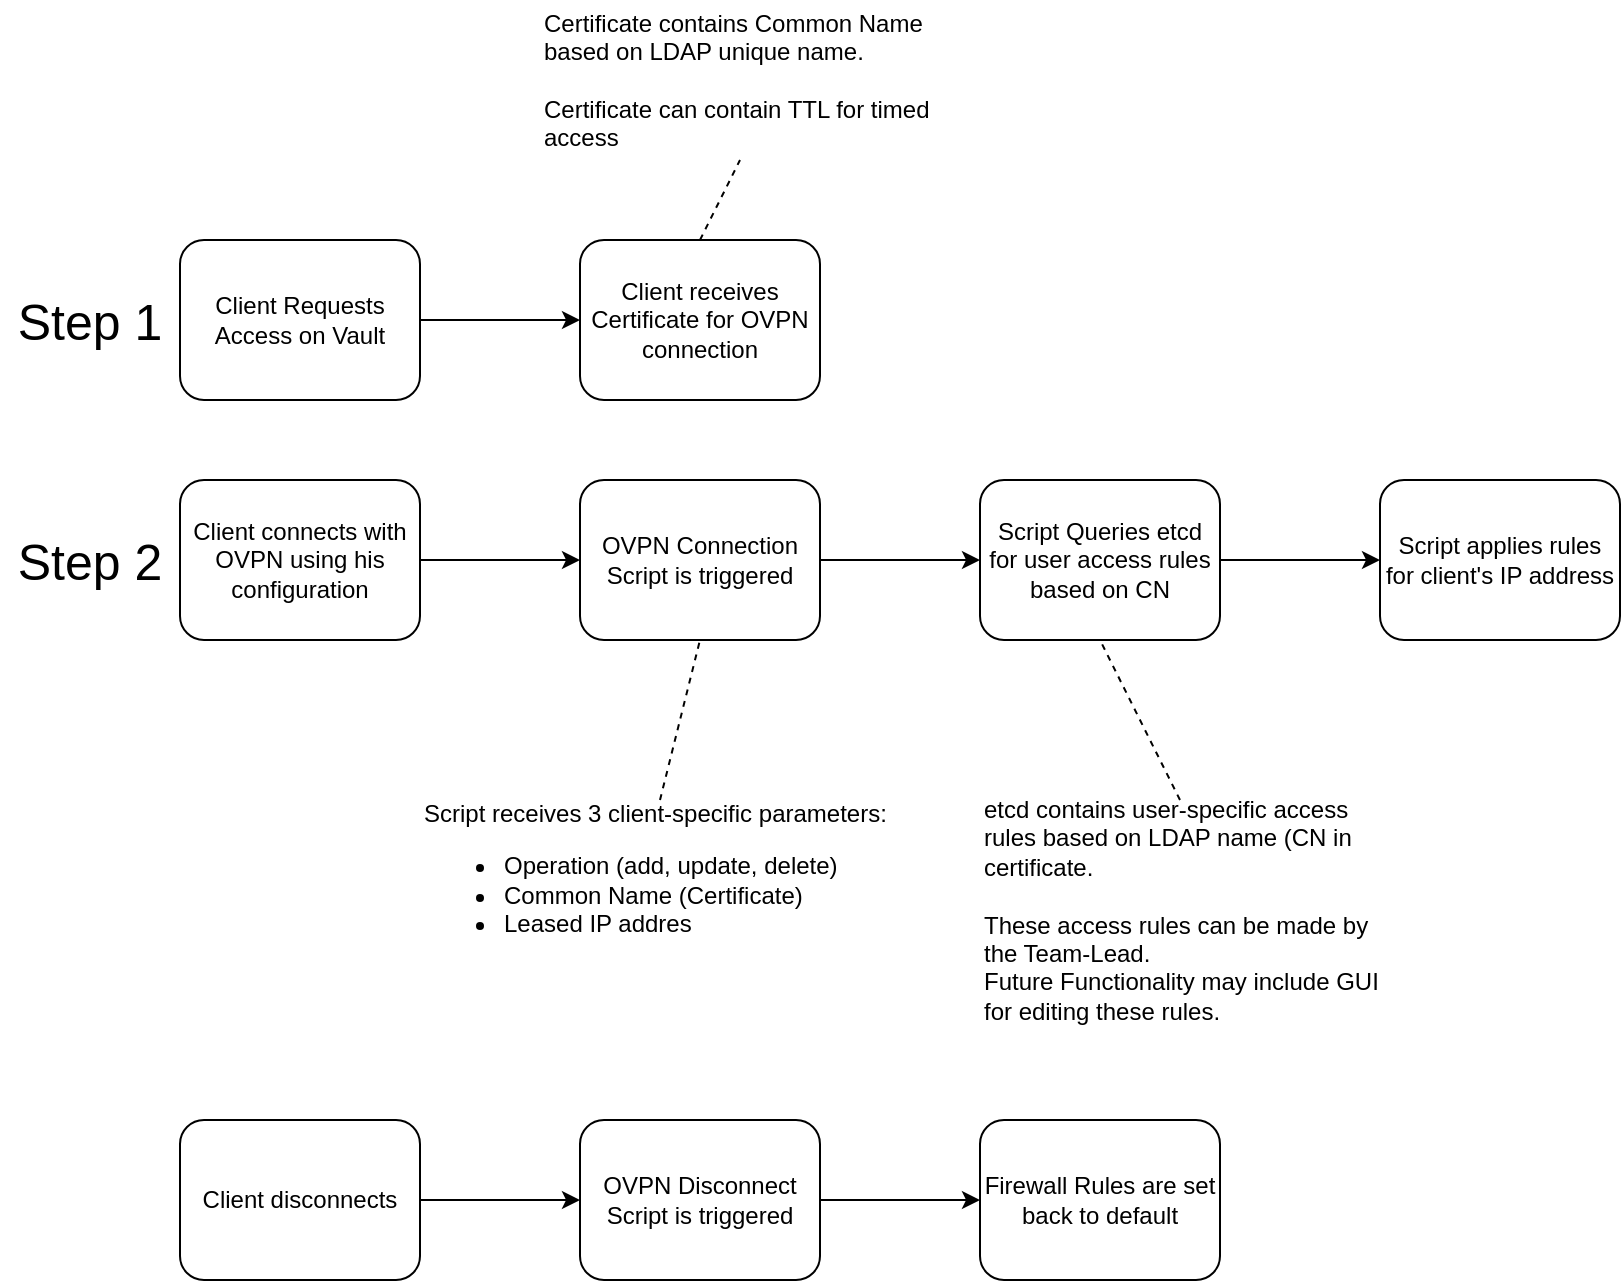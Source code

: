 <mxfile version="10.8.1" type="github"><diagram id="prTZtIy7Ow2RfpjVLrEq" name="Page-1"><mxGraphModel dx="1162" dy="663" grid="1" gridSize="10" guides="1" tooltips="1" connect="1" arrows="1" fold="1" page="1" pageScale="1" pageWidth="1100" pageHeight="850" math="0" shadow="0"><root><mxCell id="0"/><mxCell id="1" parent="0"/><mxCell id="HtCAxLqlu50KT-cvskXM-3" value="" style="edgeStyle=orthogonalEdgeStyle;rounded=0;orthogonalLoop=1;jettySize=auto;html=1;" parent="1" source="HtCAxLqlu50KT-cvskXM-1" target="HtCAxLqlu50KT-cvskXM-2" edge="1"><mxGeometry relative="1" as="geometry"/></mxCell><mxCell id="HtCAxLqlu50KT-cvskXM-1" value="Client Requests Access on Vault" style="shape=ext;rounded=1;html=1;whiteSpace=wrap;" parent="1" vertex="1"><mxGeometry x="120" y="120" width="120" height="80" as="geometry"/></mxCell><mxCell id="HtCAxLqlu50KT-cvskXM-2" value="Client receives Certificate for OVPN connection" style="shape=ext;rounded=1;html=1;whiteSpace=wrap;" parent="1" vertex="1"><mxGeometry x="320" y="120" width="120" height="80" as="geometry"/></mxCell><mxCell id="HtCAxLqlu50KT-cvskXM-6" value="" style="edgeStyle=orthogonalEdgeStyle;rounded=0;orthogonalLoop=1;jettySize=auto;html=1;" parent="1" source="HtCAxLqlu50KT-cvskXM-4" target="HtCAxLqlu50KT-cvskXM-5" edge="1"><mxGeometry relative="1" as="geometry"/></mxCell><mxCell id="HtCAxLqlu50KT-cvskXM-4" value="Client connects with OVPN using his configuration" style="shape=ext;rounded=1;html=1;whiteSpace=wrap;" parent="1" vertex="1"><mxGeometry x="120" y="240" width="120" height="80" as="geometry"/></mxCell><mxCell id="HtCAxLqlu50KT-cvskXM-8" value="" style="edgeStyle=orthogonalEdgeStyle;rounded=0;orthogonalLoop=1;jettySize=auto;html=1;" parent="1" source="HtCAxLqlu50KT-cvskXM-5" target="HtCAxLqlu50KT-cvskXM-7" edge="1"><mxGeometry relative="1" as="geometry"/></mxCell><mxCell id="HtCAxLqlu50KT-cvskXM-5" value="OVPN Connection Script is triggered&lt;br&gt;" style="shape=ext;rounded=1;html=1;whiteSpace=wrap;" parent="1" vertex="1"><mxGeometry x="320" y="240" width="120" height="80" as="geometry"/></mxCell><mxCell id="HtCAxLqlu50KT-cvskXM-10" value="" style="edgeStyle=orthogonalEdgeStyle;rounded=0;orthogonalLoop=1;jettySize=auto;html=1;" parent="1" source="HtCAxLqlu50KT-cvskXM-7" target="HtCAxLqlu50KT-cvskXM-9" edge="1"><mxGeometry relative="1" as="geometry"/></mxCell><mxCell id="HtCAxLqlu50KT-cvskXM-7" value="Script Queries etcd for user access rules based on CN" style="shape=ext;rounded=1;html=1;whiteSpace=wrap;" parent="1" vertex="1"><mxGeometry x="520" y="240" width="120" height="80" as="geometry"/></mxCell><mxCell id="HtCAxLqlu50KT-cvskXM-9" value="Script applies rules for client's IP address" style="shape=ext;rounded=1;html=1;whiteSpace=wrap;" parent="1" vertex="1"><mxGeometry x="720" y="240" width="120" height="80" as="geometry"/></mxCell><mxCell id="HtCAxLqlu50KT-cvskXM-12" value="Script receives 3 client-specific parameters:&lt;br&gt;&lt;ul&gt;&lt;li&gt;Operation (add, update, delete)&lt;/li&gt;&lt;li&gt;Common Name (Certificate)&lt;/li&gt;&lt;li&gt;Leased IP addres&lt;/li&gt;&lt;/ul&gt;" style="text;html=1;strokeColor=none;fillColor=none;align=left;verticalAlign=middle;whiteSpace=wrap;rounded=0;" parent="1" vertex="1"><mxGeometry x="240" y="400" width="240" height="80" as="geometry"/></mxCell><mxCell id="HtCAxLqlu50KT-cvskXM-13" value="" style="endArrow=none;dashed=1;html=1;entryX=0.5;entryY=1;entryDx=0;entryDy=0;exitX=0.5;exitY=0;exitDx=0;exitDy=0;" parent="1" source="HtCAxLqlu50KT-cvskXM-12" target="HtCAxLqlu50KT-cvskXM-5" edge="1"><mxGeometry width="50" height="50" relative="1" as="geometry"><mxPoint x="120" y="480" as="sourcePoint"/><mxPoint x="360" y="350" as="targetPoint"/></mxGeometry></mxCell><mxCell id="HtCAxLqlu50KT-cvskXM-14" value="etcd contains user-specific access rules based on LDAP name (CN in certificate.&lt;br&gt;&lt;br&gt;These access rules can be made by the Team-Lead.&lt;br&gt;Future Functionality may include GUI for editing these rules.&lt;br&gt;" style="text;html=1;strokeColor=none;fillColor=none;align=left;verticalAlign=middle;whiteSpace=wrap;rounded=0;" parent="1" vertex="1"><mxGeometry x="520" y="400" width="200" height="110" as="geometry"/></mxCell><mxCell id="HtCAxLqlu50KT-cvskXM-15" value="" style="endArrow=none;dashed=1;html=1;entryX=0.5;entryY=1;entryDx=0;entryDy=0;exitX=0.5;exitY=0;exitDx=0;exitDy=0;" parent="1" source="HtCAxLqlu50KT-cvskXM-14" target="HtCAxLqlu50KT-cvskXM-7" edge="1"><mxGeometry width="50" height="50" relative="1" as="geometry"><mxPoint x="369.667" y="410.333" as="sourcePoint"/><mxPoint x="389.667" y="330.333" as="targetPoint"/></mxGeometry></mxCell><mxCell id="HtCAxLqlu50KT-cvskXM-16" value="Certificate contains Common Name based on LDAP unique name.&lt;br&gt;&lt;br&gt;Certificate can contain TTL for timed access&lt;br&gt;" style="text;html=1;strokeColor=none;fillColor=none;align=left;verticalAlign=middle;whiteSpace=wrap;rounded=0;" parent="1" vertex="1"><mxGeometry x="300" width="200" height="80" as="geometry"/></mxCell><mxCell id="HtCAxLqlu50KT-cvskXM-19" value="" style="endArrow=none;dashed=1;html=1;entryX=0.5;entryY=1;entryDx=0;entryDy=0;exitX=0.5;exitY=0;exitDx=0;exitDy=0;" parent="1" source="HtCAxLqlu50KT-cvskXM-2" target="HtCAxLqlu50KT-cvskXM-16" edge="1"><mxGeometry width="50" height="50" relative="1" as="geometry"><mxPoint x="629.667" y="410.333" as="sourcePoint"/><mxPoint x="589.667" y="330.333" as="targetPoint"/></mxGeometry></mxCell><mxCell id="HtCAxLqlu50KT-cvskXM-20" value="Step 1&lt;br&gt;" style="text;html=1;strokeColor=none;fillColor=none;align=center;verticalAlign=middle;whiteSpace=wrap;rounded=0;fontSize=25;" parent="1" vertex="1"><mxGeometry x="30" y="145" width="90" height="30" as="geometry"/></mxCell><mxCell id="HtCAxLqlu50KT-cvskXM-21" value="Step 2&lt;br&gt;" style="text;html=1;strokeColor=none;fillColor=none;align=center;verticalAlign=middle;whiteSpace=wrap;rounded=0;fontSize=25;" parent="1" vertex="1"><mxGeometry x="30" y="265" width="90" height="30" as="geometry"/></mxCell><mxCell id="bXAgHNmWiX-E0vQ36qce-3" value="" style="edgeStyle=orthogonalEdgeStyle;rounded=0;orthogonalLoop=1;jettySize=auto;html=1;" edge="1" parent="1" source="bXAgHNmWiX-E0vQ36qce-1" target="bXAgHNmWiX-E0vQ36qce-2"><mxGeometry relative="1" as="geometry"/></mxCell><mxCell id="bXAgHNmWiX-E0vQ36qce-1" value="Client disconnects" style="shape=ext;rounded=1;html=1;whiteSpace=wrap;" vertex="1" parent="1"><mxGeometry x="120" y="560" width="120" height="80" as="geometry"/></mxCell><mxCell id="bXAgHNmWiX-E0vQ36qce-5" value="" style="edgeStyle=orthogonalEdgeStyle;rounded=0;orthogonalLoop=1;jettySize=auto;html=1;" edge="1" parent="1" source="bXAgHNmWiX-E0vQ36qce-2" target="bXAgHNmWiX-E0vQ36qce-4"><mxGeometry relative="1" as="geometry"/></mxCell><mxCell id="bXAgHNmWiX-E0vQ36qce-2" value="OVPN Disconnect Script is triggered" style="shape=ext;rounded=1;html=1;whiteSpace=wrap;" vertex="1" parent="1"><mxGeometry x="320" y="560" width="120" height="80" as="geometry"/></mxCell><mxCell id="bXAgHNmWiX-E0vQ36qce-4" value="Firewall Rules are set back to default" style="shape=ext;rounded=1;html=1;whiteSpace=wrap;" vertex="1" parent="1"><mxGeometry x="520" y="560" width="120" height="80" as="geometry"/></mxCell></root></mxGraphModel></diagram></mxfile>